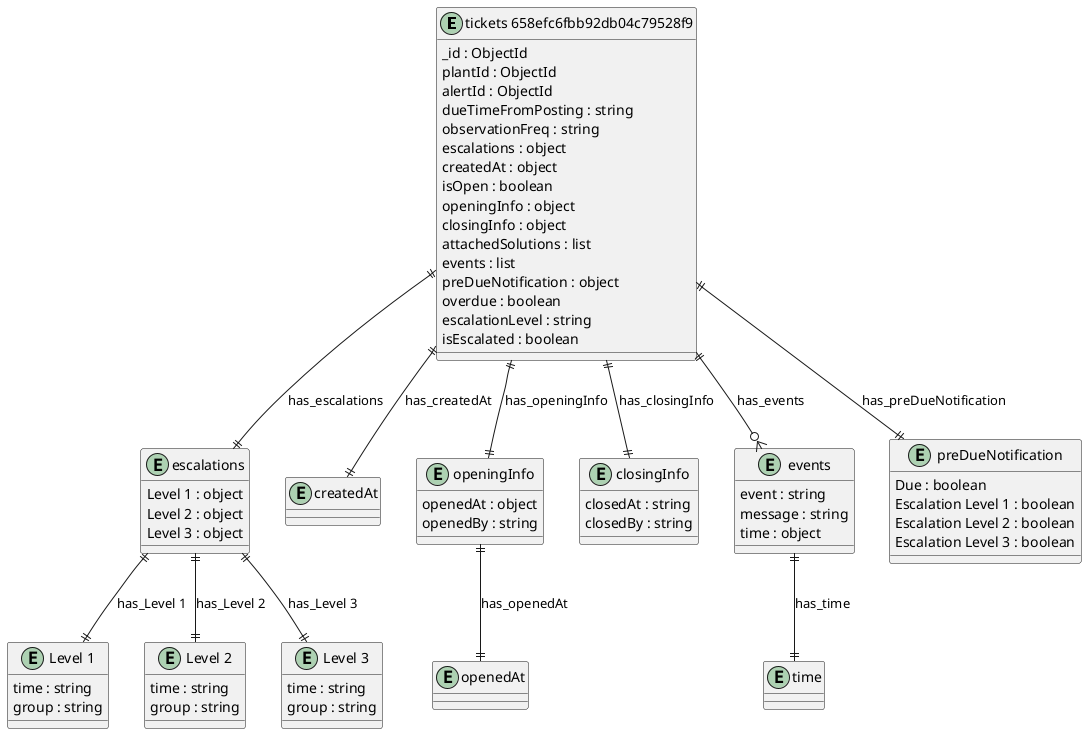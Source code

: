 @startuml tickets_658efc6fbb92db04c79528f9_Diagram

entity "tickets 658efc6fbb92db04c79528f9" as tickets_658efc6fbb92db04c79528f9 {
  _id : ObjectId
  plantId : ObjectId
  alertId : ObjectId
  dueTimeFromPosting : string
  observationFreq : string
  escalations : object
  createdAt : object
  isOpen : boolean
  openingInfo : object
  closingInfo : object
  attachedSolutions : list
  events : list
  preDueNotification : object
  overdue : boolean
  escalationLevel : string
  isEscalated : boolean
}

entity "escalations" as escalations {
  Level 1 : object
  Level 2 : object
  Level 3 : object
}

entity "Level 1" as Level_1 {
  time : string
  group : string
}

entity "Level 2" as Level_2 {
  time : string
  group : string
}

entity "Level 3" as Level_3 {
  time : string
  group : string
}

entity "createdAt" as createdAt {
}

entity "openingInfo" as openingInfo {
  openedAt : object
  openedBy : string
}

entity "openedAt" as openedAt {
}

entity "closingInfo" as closingInfo {
  closedAt : string
  closedBy : string
}

entity "events" as events {
  event : string
  message : string
  time : object
}

entity "time" as time {
}

entity "preDueNotification" as preDueNotification {
  Due : boolean
  Escalation Level 1 : boolean
  Escalation Level 2 : boolean
  Escalation Level 3 : boolean
}

' // Relationships
tickets_658efc6fbb92db04c79528f9 ||--|| escalations : has_escalations
escalations ||--|| Level_1 : has_Level 1
escalations ||--|| Level_2 : has_Level 2
escalations ||--|| Level_3 : has_Level 3
tickets_658efc6fbb92db04c79528f9 ||--|| createdAt : has_createdAt
tickets_658efc6fbb92db04c79528f9 ||--|| openingInfo : has_openingInfo
openingInfo ||--|| openedAt : has_openedAt
tickets_658efc6fbb92db04c79528f9 ||--|| closingInfo : has_closingInfo
tickets_658efc6fbb92db04c79528f9 ||--o{ events : has_events
events ||--|| time : has_time
tickets_658efc6fbb92db04c79528f9 ||--|| preDueNotification : has_preDueNotification
@enduml